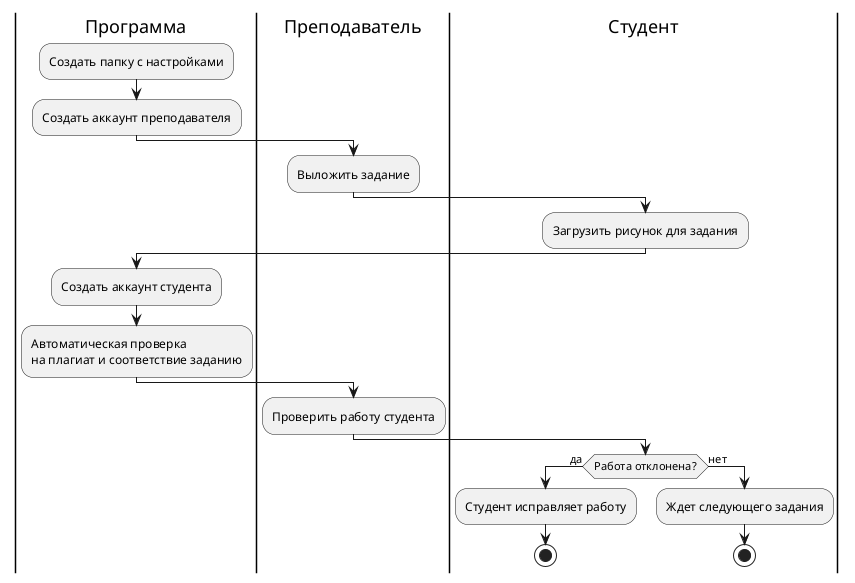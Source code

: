 @startuml

|Программа|
:Создать папку с настройками;
:Создать аккаунт преподавателя;
|Преподаватель|
:Выложить задание;
|Студент|
:Загрузить рисунок для задания;
|Программа|
:Создать аккаунт студента;
|Программа|
:Автоматическая проверка\nна плагиат и соответствие заданию;
|Преподаватель|
:Проверить работу студента;
|Студент|
if (Работа отклонена?) then (да)
  :Студент исправляет работу;
  stop
else (нет)
    :Ждет следующего задания;
  stop
endif

@enduml